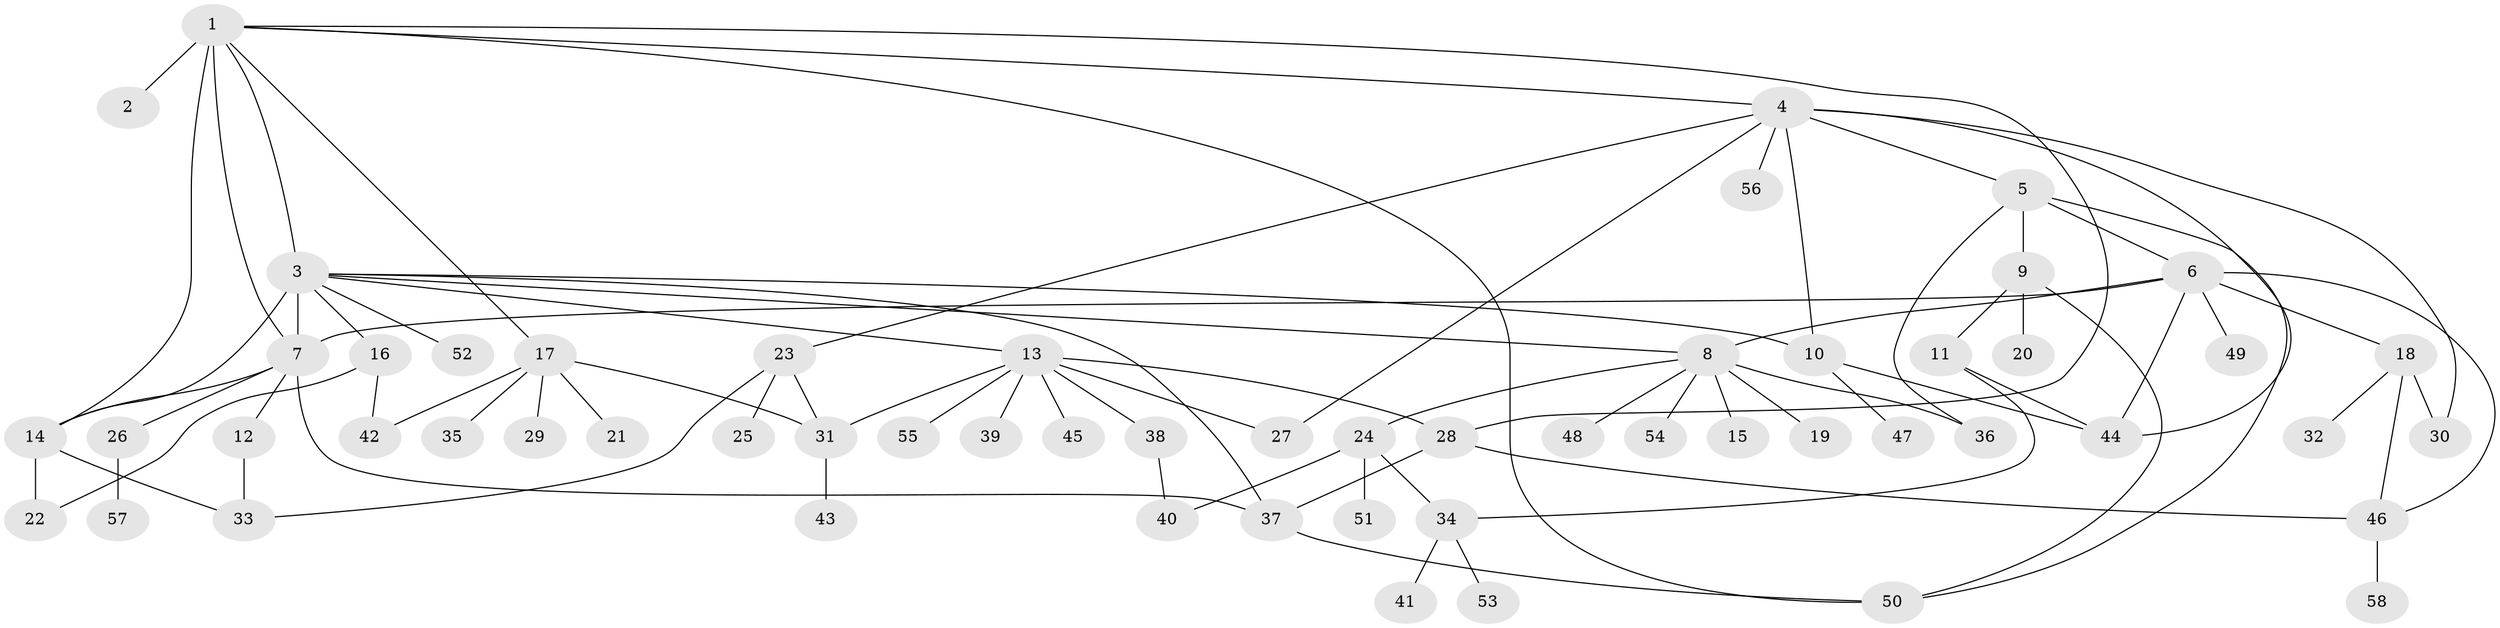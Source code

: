 // original degree distribution, {13: 0.008695652173913044, 1: 0.5652173913043478, 17: 0.008695652173913044, 9: 0.02608695652173913, 6: 0.008695652173913044, 8: 0.02608695652173913, 4: 0.05217391304347826, 3: 0.12173913043478261, 7: 0.008695652173913044, 5: 0.043478260869565216, 10: 0.008695652173913044, 2: 0.12173913043478261}
// Generated by graph-tools (version 1.1) at 2025/35/03/09/25 02:35:38]
// undirected, 58 vertices, 85 edges
graph export_dot {
graph [start="1"]
  node [color=gray90,style=filled];
  1;
  2;
  3;
  4;
  5;
  6;
  7;
  8;
  9;
  10;
  11;
  12;
  13;
  14;
  15;
  16;
  17;
  18;
  19;
  20;
  21;
  22;
  23;
  24;
  25;
  26;
  27;
  28;
  29;
  30;
  31;
  32;
  33;
  34;
  35;
  36;
  37;
  38;
  39;
  40;
  41;
  42;
  43;
  44;
  45;
  46;
  47;
  48;
  49;
  50;
  51;
  52;
  53;
  54;
  55;
  56;
  57;
  58;
  1 -- 2 [weight=4.0];
  1 -- 3 [weight=1.0];
  1 -- 4 [weight=1.0];
  1 -- 7 [weight=1.0];
  1 -- 14 [weight=2.0];
  1 -- 17 [weight=1.0];
  1 -- 28 [weight=1.0];
  1 -- 50 [weight=1.0];
  3 -- 7 [weight=8.0];
  3 -- 8 [weight=1.0];
  3 -- 10 [weight=1.0];
  3 -- 13 [weight=1.0];
  3 -- 14 [weight=1.0];
  3 -- 16 [weight=1.0];
  3 -- 37 [weight=1.0];
  3 -- 52 [weight=1.0];
  4 -- 5 [weight=1.0];
  4 -- 10 [weight=1.0];
  4 -- 23 [weight=1.0];
  4 -- 27 [weight=1.0];
  4 -- 30 [weight=1.0];
  4 -- 44 [weight=1.0];
  4 -- 56 [weight=1.0];
  5 -- 6 [weight=1.0];
  5 -- 9 [weight=1.0];
  5 -- 36 [weight=1.0];
  5 -- 50 [weight=1.0];
  6 -- 7 [weight=1.0];
  6 -- 8 [weight=1.0];
  6 -- 18 [weight=1.0];
  6 -- 44 [weight=1.0];
  6 -- 46 [weight=1.0];
  6 -- 49 [weight=1.0];
  7 -- 12 [weight=1.0];
  7 -- 14 [weight=1.0];
  7 -- 26 [weight=1.0];
  7 -- 37 [weight=1.0];
  8 -- 15 [weight=1.0];
  8 -- 19 [weight=1.0];
  8 -- 24 [weight=1.0];
  8 -- 36 [weight=1.0];
  8 -- 48 [weight=1.0];
  8 -- 54 [weight=1.0];
  9 -- 11 [weight=1.0];
  9 -- 20 [weight=4.0];
  9 -- 50 [weight=1.0];
  10 -- 44 [weight=4.0];
  10 -- 47 [weight=1.0];
  11 -- 34 [weight=1.0];
  11 -- 44 [weight=1.0];
  12 -- 33 [weight=1.0];
  13 -- 27 [weight=1.0];
  13 -- 28 [weight=1.0];
  13 -- 31 [weight=1.0];
  13 -- 38 [weight=1.0];
  13 -- 39 [weight=1.0];
  13 -- 45 [weight=1.0];
  13 -- 55 [weight=1.0];
  14 -- 22 [weight=7.0];
  14 -- 33 [weight=1.0];
  16 -- 22 [weight=1.0];
  16 -- 42 [weight=1.0];
  17 -- 21 [weight=1.0];
  17 -- 29 [weight=1.0];
  17 -- 31 [weight=1.0];
  17 -- 35 [weight=1.0];
  17 -- 42 [weight=1.0];
  18 -- 30 [weight=1.0];
  18 -- 32 [weight=1.0];
  18 -- 46 [weight=1.0];
  23 -- 25 [weight=1.0];
  23 -- 31 [weight=1.0];
  23 -- 33 [weight=1.0];
  24 -- 34 [weight=1.0];
  24 -- 40 [weight=1.0];
  24 -- 51 [weight=1.0];
  26 -- 57 [weight=1.0];
  28 -- 37 [weight=1.0];
  28 -- 46 [weight=1.0];
  31 -- 43 [weight=2.0];
  34 -- 41 [weight=1.0];
  34 -- 53 [weight=1.0];
  37 -- 50 [weight=1.0];
  38 -- 40 [weight=1.0];
  46 -- 58 [weight=1.0];
}
